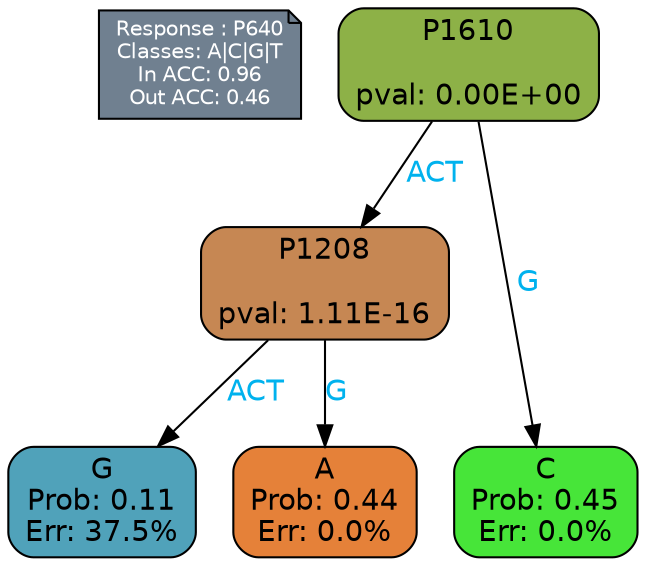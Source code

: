digraph Tree {
node [shape=box, style="filled, rounded", color="black", fontname=helvetica] ;
graph [ranksep=equally, splines=polylines, bgcolor=transparent, dpi=600] ;
edge [fontname=helvetica] ;
LEGEND [label="Response : P640
Classes: A|C|G|T
In ACC: 0.96
Out ACC: 0.46
",shape=note,align=left,style=filled,fillcolor="slategray",fontcolor="white",fontsize=10];1 [label="P1610

pval: 0.00E+00", fillcolor="#8db147"] ;
2 [label="P1208

pval: 1.11E-16", fillcolor="#c68753"] ;
3 [label="G
Prob: 0.11
Err: 37.5%", fillcolor="#50a2ba"] ;
4 [label="A
Prob: 0.44
Err: 0.0%", fillcolor="#e58139"] ;
5 [label="C
Prob: 0.45
Err: 0.0%", fillcolor="#47e539"] ;
1 -> 2 [label="ACT",fontcolor=deepskyblue2] ;
1 -> 5 [label="G",fontcolor=deepskyblue2] ;
2 -> 3 [label="ACT",fontcolor=deepskyblue2] ;
2 -> 4 [label="G",fontcolor=deepskyblue2] ;
{rank = same; 3;4;5;}{rank = same; LEGEND;1;}}